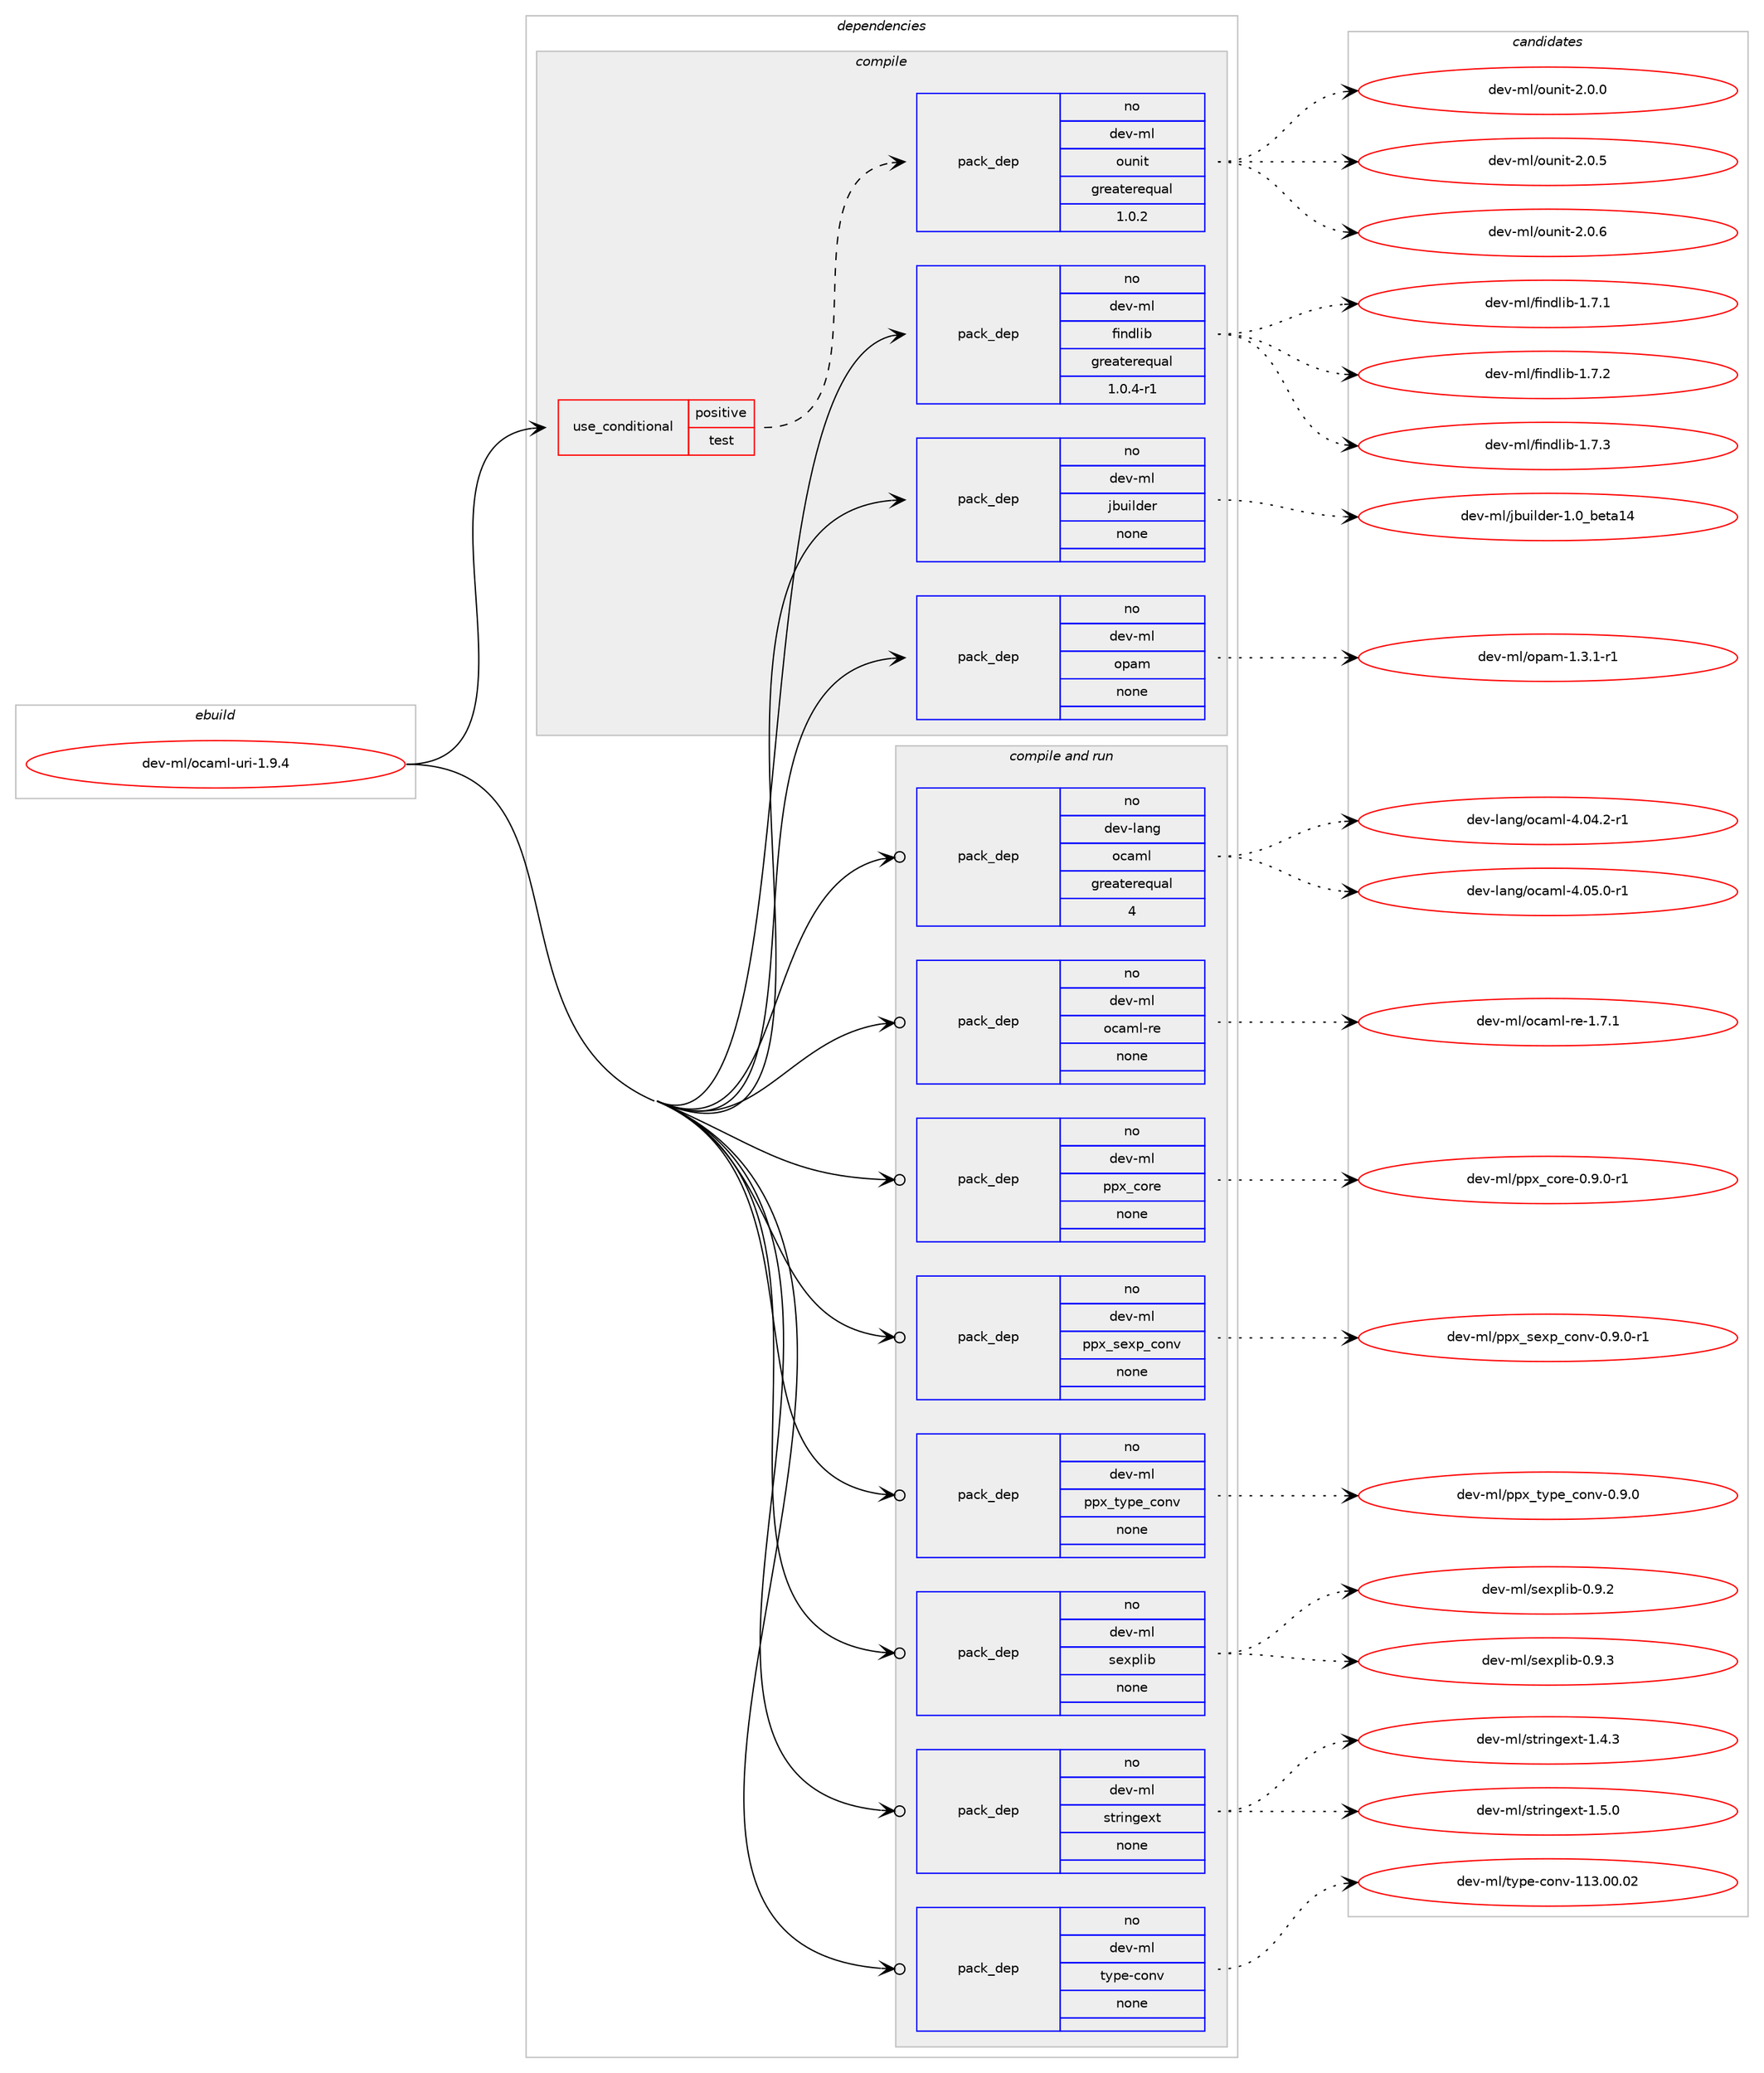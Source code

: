 digraph prolog {

# *************
# Graph options
# *************

newrank=true;
concentrate=true;
compound=true;
graph [rankdir=LR,fontname=Helvetica,fontsize=10,ranksep=1.5];#, ranksep=2.5, nodesep=0.2];
edge  [arrowhead=vee];
node  [fontname=Helvetica,fontsize=10];

# **********
# The ebuild
# **********

subgraph cluster_leftcol {
color=gray;
rank=same;
label=<<i>ebuild</i>>;
id [label="dev-ml/ocaml-uri-1.9.4", color=red, width=4, href="../dev-ml/ocaml-uri-1.9.4.svg"];
}

# ****************
# The dependencies
# ****************

subgraph cluster_midcol {
color=gray;
label=<<i>dependencies</i>>;
subgraph cluster_compile {
fillcolor="#eeeeee";
style=filled;
label=<<i>compile</i>>;
subgraph cond367583 {
dependency1375583 [label=<<TABLE BORDER="0" CELLBORDER="1" CELLSPACING="0" CELLPADDING="4"><TR><TD ROWSPAN="3" CELLPADDING="10">use_conditional</TD></TR><TR><TD>positive</TD></TR><TR><TD>test</TD></TR></TABLE>>, shape=none, color=red];
subgraph pack984961 {
dependency1375584 [label=<<TABLE BORDER="0" CELLBORDER="1" CELLSPACING="0" CELLPADDING="4" WIDTH="220"><TR><TD ROWSPAN="6" CELLPADDING="30">pack_dep</TD></TR><TR><TD WIDTH="110">no</TD></TR><TR><TD>dev-ml</TD></TR><TR><TD>ounit</TD></TR><TR><TD>greaterequal</TD></TR><TR><TD>1.0.2</TD></TR></TABLE>>, shape=none, color=blue];
}
dependency1375583:e -> dependency1375584:w [weight=20,style="dashed",arrowhead="vee"];
}
id:e -> dependency1375583:w [weight=20,style="solid",arrowhead="vee"];
subgraph pack984962 {
dependency1375585 [label=<<TABLE BORDER="0" CELLBORDER="1" CELLSPACING="0" CELLPADDING="4" WIDTH="220"><TR><TD ROWSPAN="6" CELLPADDING="30">pack_dep</TD></TR><TR><TD WIDTH="110">no</TD></TR><TR><TD>dev-ml</TD></TR><TR><TD>findlib</TD></TR><TR><TD>greaterequal</TD></TR><TR><TD>1.0.4-r1</TD></TR></TABLE>>, shape=none, color=blue];
}
id:e -> dependency1375585:w [weight=20,style="solid",arrowhead="vee"];
subgraph pack984963 {
dependency1375586 [label=<<TABLE BORDER="0" CELLBORDER="1" CELLSPACING="0" CELLPADDING="4" WIDTH="220"><TR><TD ROWSPAN="6" CELLPADDING="30">pack_dep</TD></TR><TR><TD WIDTH="110">no</TD></TR><TR><TD>dev-ml</TD></TR><TR><TD>jbuilder</TD></TR><TR><TD>none</TD></TR><TR><TD></TD></TR></TABLE>>, shape=none, color=blue];
}
id:e -> dependency1375586:w [weight=20,style="solid",arrowhead="vee"];
subgraph pack984964 {
dependency1375587 [label=<<TABLE BORDER="0" CELLBORDER="1" CELLSPACING="0" CELLPADDING="4" WIDTH="220"><TR><TD ROWSPAN="6" CELLPADDING="30">pack_dep</TD></TR><TR><TD WIDTH="110">no</TD></TR><TR><TD>dev-ml</TD></TR><TR><TD>opam</TD></TR><TR><TD>none</TD></TR><TR><TD></TD></TR></TABLE>>, shape=none, color=blue];
}
id:e -> dependency1375587:w [weight=20,style="solid",arrowhead="vee"];
}
subgraph cluster_compileandrun {
fillcolor="#eeeeee";
style=filled;
label=<<i>compile and run</i>>;
subgraph pack984965 {
dependency1375588 [label=<<TABLE BORDER="0" CELLBORDER="1" CELLSPACING="0" CELLPADDING="4" WIDTH="220"><TR><TD ROWSPAN="6" CELLPADDING="30">pack_dep</TD></TR><TR><TD WIDTH="110">no</TD></TR><TR><TD>dev-lang</TD></TR><TR><TD>ocaml</TD></TR><TR><TD>greaterequal</TD></TR><TR><TD>4</TD></TR></TABLE>>, shape=none, color=blue];
}
id:e -> dependency1375588:w [weight=20,style="solid",arrowhead="odotvee"];
subgraph pack984966 {
dependency1375589 [label=<<TABLE BORDER="0" CELLBORDER="1" CELLSPACING="0" CELLPADDING="4" WIDTH="220"><TR><TD ROWSPAN="6" CELLPADDING="30">pack_dep</TD></TR><TR><TD WIDTH="110">no</TD></TR><TR><TD>dev-ml</TD></TR><TR><TD>ocaml-re</TD></TR><TR><TD>none</TD></TR><TR><TD></TD></TR></TABLE>>, shape=none, color=blue];
}
id:e -> dependency1375589:w [weight=20,style="solid",arrowhead="odotvee"];
subgraph pack984967 {
dependency1375590 [label=<<TABLE BORDER="0" CELLBORDER="1" CELLSPACING="0" CELLPADDING="4" WIDTH="220"><TR><TD ROWSPAN="6" CELLPADDING="30">pack_dep</TD></TR><TR><TD WIDTH="110">no</TD></TR><TR><TD>dev-ml</TD></TR><TR><TD>ppx_core</TD></TR><TR><TD>none</TD></TR><TR><TD></TD></TR></TABLE>>, shape=none, color=blue];
}
id:e -> dependency1375590:w [weight=20,style="solid",arrowhead="odotvee"];
subgraph pack984968 {
dependency1375591 [label=<<TABLE BORDER="0" CELLBORDER="1" CELLSPACING="0" CELLPADDING="4" WIDTH="220"><TR><TD ROWSPAN="6" CELLPADDING="30">pack_dep</TD></TR><TR><TD WIDTH="110">no</TD></TR><TR><TD>dev-ml</TD></TR><TR><TD>ppx_sexp_conv</TD></TR><TR><TD>none</TD></TR><TR><TD></TD></TR></TABLE>>, shape=none, color=blue];
}
id:e -> dependency1375591:w [weight=20,style="solid",arrowhead="odotvee"];
subgraph pack984969 {
dependency1375592 [label=<<TABLE BORDER="0" CELLBORDER="1" CELLSPACING="0" CELLPADDING="4" WIDTH="220"><TR><TD ROWSPAN="6" CELLPADDING="30">pack_dep</TD></TR><TR><TD WIDTH="110">no</TD></TR><TR><TD>dev-ml</TD></TR><TR><TD>ppx_type_conv</TD></TR><TR><TD>none</TD></TR><TR><TD></TD></TR></TABLE>>, shape=none, color=blue];
}
id:e -> dependency1375592:w [weight=20,style="solid",arrowhead="odotvee"];
subgraph pack984970 {
dependency1375593 [label=<<TABLE BORDER="0" CELLBORDER="1" CELLSPACING="0" CELLPADDING="4" WIDTH="220"><TR><TD ROWSPAN="6" CELLPADDING="30">pack_dep</TD></TR><TR><TD WIDTH="110">no</TD></TR><TR><TD>dev-ml</TD></TR><TR><TD>sexplib</TD></TR><TR><TD>none</TD></TR><TR><TD></TD></TR></TABLE>>, shape=none, color=blue];
}
id:e -> dependency1375593:w [weight=20,style="solid",arrowhead="odotvee"];
subgraph pack984971 {
dependency1375594 [label=<<TABLE BORDER="0" CELLBORDER="1" CELLSPACING="0" CELLPADDING="4" WIDTH="220"><TR><TD ROWSPAN="6" CELLPADDING="30">pack_dep</TD></TR><TR><TD WIDTH="110">no</TD></TR><TR><TD>dev-ml</TD></TR><TR><TD>stringext</TD></TR><TR><TD>none</TD></TR><TR><TD></TD></TR></TABLE>>, shape=none, color=blue];
}
id:e -> dependency1375594:w [weight=20,style="solid",arrowhead="odotvee"];
subgraph pack984972 {
dependency1375595 [label=<<TABLE BORDER="0" CELLBORDER="1" CELLSPACING="0" CELLPADDING="4" WIDTH="220"><TR><TD ROWSPAN="6" CELLPADDING="30">pack_dep</TD></TR><TR><TD WIDTH="110">no</TD></TR><TR><TD>dev-ml</TD></TR><TR><TD>type-conv</TD></TR><TR><TD>none</TD></TR><TR><TD></TD></TR></TABLE>>, shape=none, color=blue];
}
id:e -> dependency1375595:w [weight=20,style="solid",arrowhead="odotvee"];
}
subgraph cluster_run {
fillcolor="#eeeeee";
style=filled;
label=<<i>run</i>>;
}
}

# **************
# The candidates
# **************

subgraph cluster_choices {
rank=same;
color=gray;
label=<<i>candidates</i>>;

subgraph choice984961 {
color=black;
nodesep=1;
choice1001011184510910847111117110105116455046484648 [label="dev-ml/ounit-2.0.0", color=red, width=4,href="../dev-ml/ounit-2.0.0.svg"];
choice1001011184510910847111117110105116455046484653 [label="dev-ml/ounit-2.0.5", color=red, width=4,href="../dev-ml/ounit-2.0.5.svg"];
choice1001011184510910847111117110105116455046484654 [label="dev-ml/ounit-2.0.6", color=red, width=4,href="../dev-ml/ounit-2.0.6.svg"];
dependency1375584:e -> choice1001011184510910847111117110105116455046484648:w [style=dotted,weight="100"];
dependency1375584:e -> choice1001011184510910847111117110105116455046484653:w [style=dotted,weight="100"];
dependency1375584:e -> choice1001011184510910847111117110105116455046484654:w [style=dotted,weight="100"];
}
subgraph choice984962 {
color=black;
nodesep=1;
choice100101118451091084710210511010010810598454946554649 [label="dev-ml/findlib-1.7.1", color=red, width=4,href="../dev-ml/findlib-1.7.1.svg"];
choice100101118451091084710210511010010810598454946554650 [label="dev-ml/findlib-1.7.2", color=red, width=4,href="../dev-ml/findlib-1.7.2.svg"];
choice100101118451091084710210511010010810598454946554651 [label="dev-ml/findlib-1.7.3", color=red, width=4,href="../dev-ml/findlib-1.7.3.svg"];
dependency1375585:e -> choice100101118451091084710210511010010810598454946554649:w [style=dotted,weight="100"];
dependency1375585:e -> choice100101118451091084710210511010010810598454946554650:w [style=dotted,weight="100"];
dependency1375585:e -> choice100101118451091084710210511010010810598454946554651:w [style=dotted,weight="100"];
}
subgraph choice984963 {
color=black;
nodesep=1;
choice100101118451091084710698117105108100101114454946489598101116974952 [label="dev-ml/jbuilder-1.0_beta14", color=red, width=4,href="../dev-ml/jbuilder-1.0_beta14.svg"];
dependency1375586:e -> choice100101118451091084710698117105108100101114454946489598101116974952:w [style=dotted,weight="100"];
}
subgraph choice984964 {
color=black;
nodesep=1;
choice1001011184510910847111112971094549465146494511449 [label="dev-ml/opam-1.3.1-r1", color=red, width=4,href="../dev-ml/opam-1.3.1-r1.svg"];
dependency1375587:e -> choice1001011184510910847111112971094549465146494511449:w [style=dotted,weight="100"];
}
subgraph choice984965 {
color=black;
nodesep=1;
choice1001011184510897110103471119997109108455246485246504511449 [label="dev-lang/ocaml-4.04.2-r1", color=red, width=4,href="../dev-lang/ocaml-4.04.2-r1.svg"];
choice1001011184510897110103471119997109108455246485346484511449 [label="dev-lang/ocaml-4.05.0-r1", color=red, width=4,href="../dev-lang/ocaml-4.05.0-r1.svg"];
dependency1375588:e -> choice1001011184510897110103471119997109108455246485246504511449:w [style=dotted,weight="100"];
dependency1375588:e -> choice1001011184510897110103471119997109108455246485346484511449:w [style=dotted,weight="100"];
}
subgraph choice984966 {
color=black;
nodesep=1;
choice1001011184510910847111999710910845114101454946554649 [label="dev-ml/ocaml-re-1.7.1", color=red, width=4,href="../dev-ml/ocaml-re-1.7.1.svg"];
dependency1375589:e -> choice1001011184510910847111999710910845114101454946554649:w [style=dotted,weight="100"];
}
subgraph choice984967 {
color=black;
nodesep=1;
choice100101118451091084711211212095991111141014548465746484511449 [label="dev-ml/ppx_core-0.9.0-r1", color=red, width=4,href="../dev-ml/ppx_core-0.9.0-r1.svg"];
dependency1375590:e -> choice100101118451091084711211212095991111141014548465746484511449:w [style=dotted,weight="100"];
}
subgraph choice984968 {
color=black;
nodesep=1;
choice10010111845109108471121121209511510112011295991111101184548465746484511449 [label="dev-ml/ppx_sexp_conv-0.9.0-r1", color=red, width=4,href="../dev-ml/ppx_sexp_conv-0.9.0-r1.svg"];
dependency1375591:e -> choice10010111845109108471121121209511510112011295991111101184548465746484511449:w [style=dotted,weight="100"];
}
subgraph choice984969 {
color=black;
nodesep=1;
choice1001011184510910847112112120951161211121019599111110118454846574648 [label="dev-ml/ppx_type_conv-0.9.0", color=red, width=4,href="../dev-ml/ppx_type_conv-0.9.0.svg"];
dependency1375592:e -> choice1001011184510910847112112120951161211121019599111110118454846574648:w [style=dotted,weight="100"];
}
subgraph choice984970 {
color=black;
nodesep=1;
choice100101118451091084711510112011210810598454846574650 [label="dev-ml/sexplib-0.9.2", color=red, width=4,href="../dev-ml/sexplib-0.9.2.svg"];
choice100101118451091084711510112011210810598454846574651 [label="dev-ml/sexplib-0.9.3", color=red, width=4,href="../dev-ml/sexplib-0.9.3.svg"];
dependency1375593:e -> choice100101118451091084711510112011210810598454846574650:w [style=dotted,weight="100"];
dependency1375593:e -> choice100101118451091084711510112011210810598454846574651:w [style=dotted,weight="100"];
}
subgraph choice984971 {
color=black;
nodesep=1;
choice1001011184510910847115116114105110103101120116454946524651 [label="dev-ml/stringext-1.4.3", color=red, width=4,href="../dev-ml/stringext-1.4.3.svg"];
choice1001011184510910847115116114105110103101120116454946534648 [label="dev-ml/stringext-1.5.0", color=red, width=4,href="../dev-ml/stringext-1.5.0.svg"];
dependency1375594:e -> choice1001011184510910847115116114105110103101120116454946524651:w [style=dotted,weight="100"];
dependency1375594:e -> choice1001011184510910847115116114105110103101120116454946534648:w [style=dotted,weight="100"];
}
subgraph choice984972 {
color=black;
nodesep=1;
choice1001011184510910847116121112101459911111011845494951464848464850 [label="dev-ml/type-conv-113.00.02", color=red, width=4,href="../dev-ml/type-conv-113.00.02.svg"];
dependency1375595:e -> choice1001011184510910847116121112101459911111011845494951464848464850:w [style=dotted,weight="100"];
}
}

}
